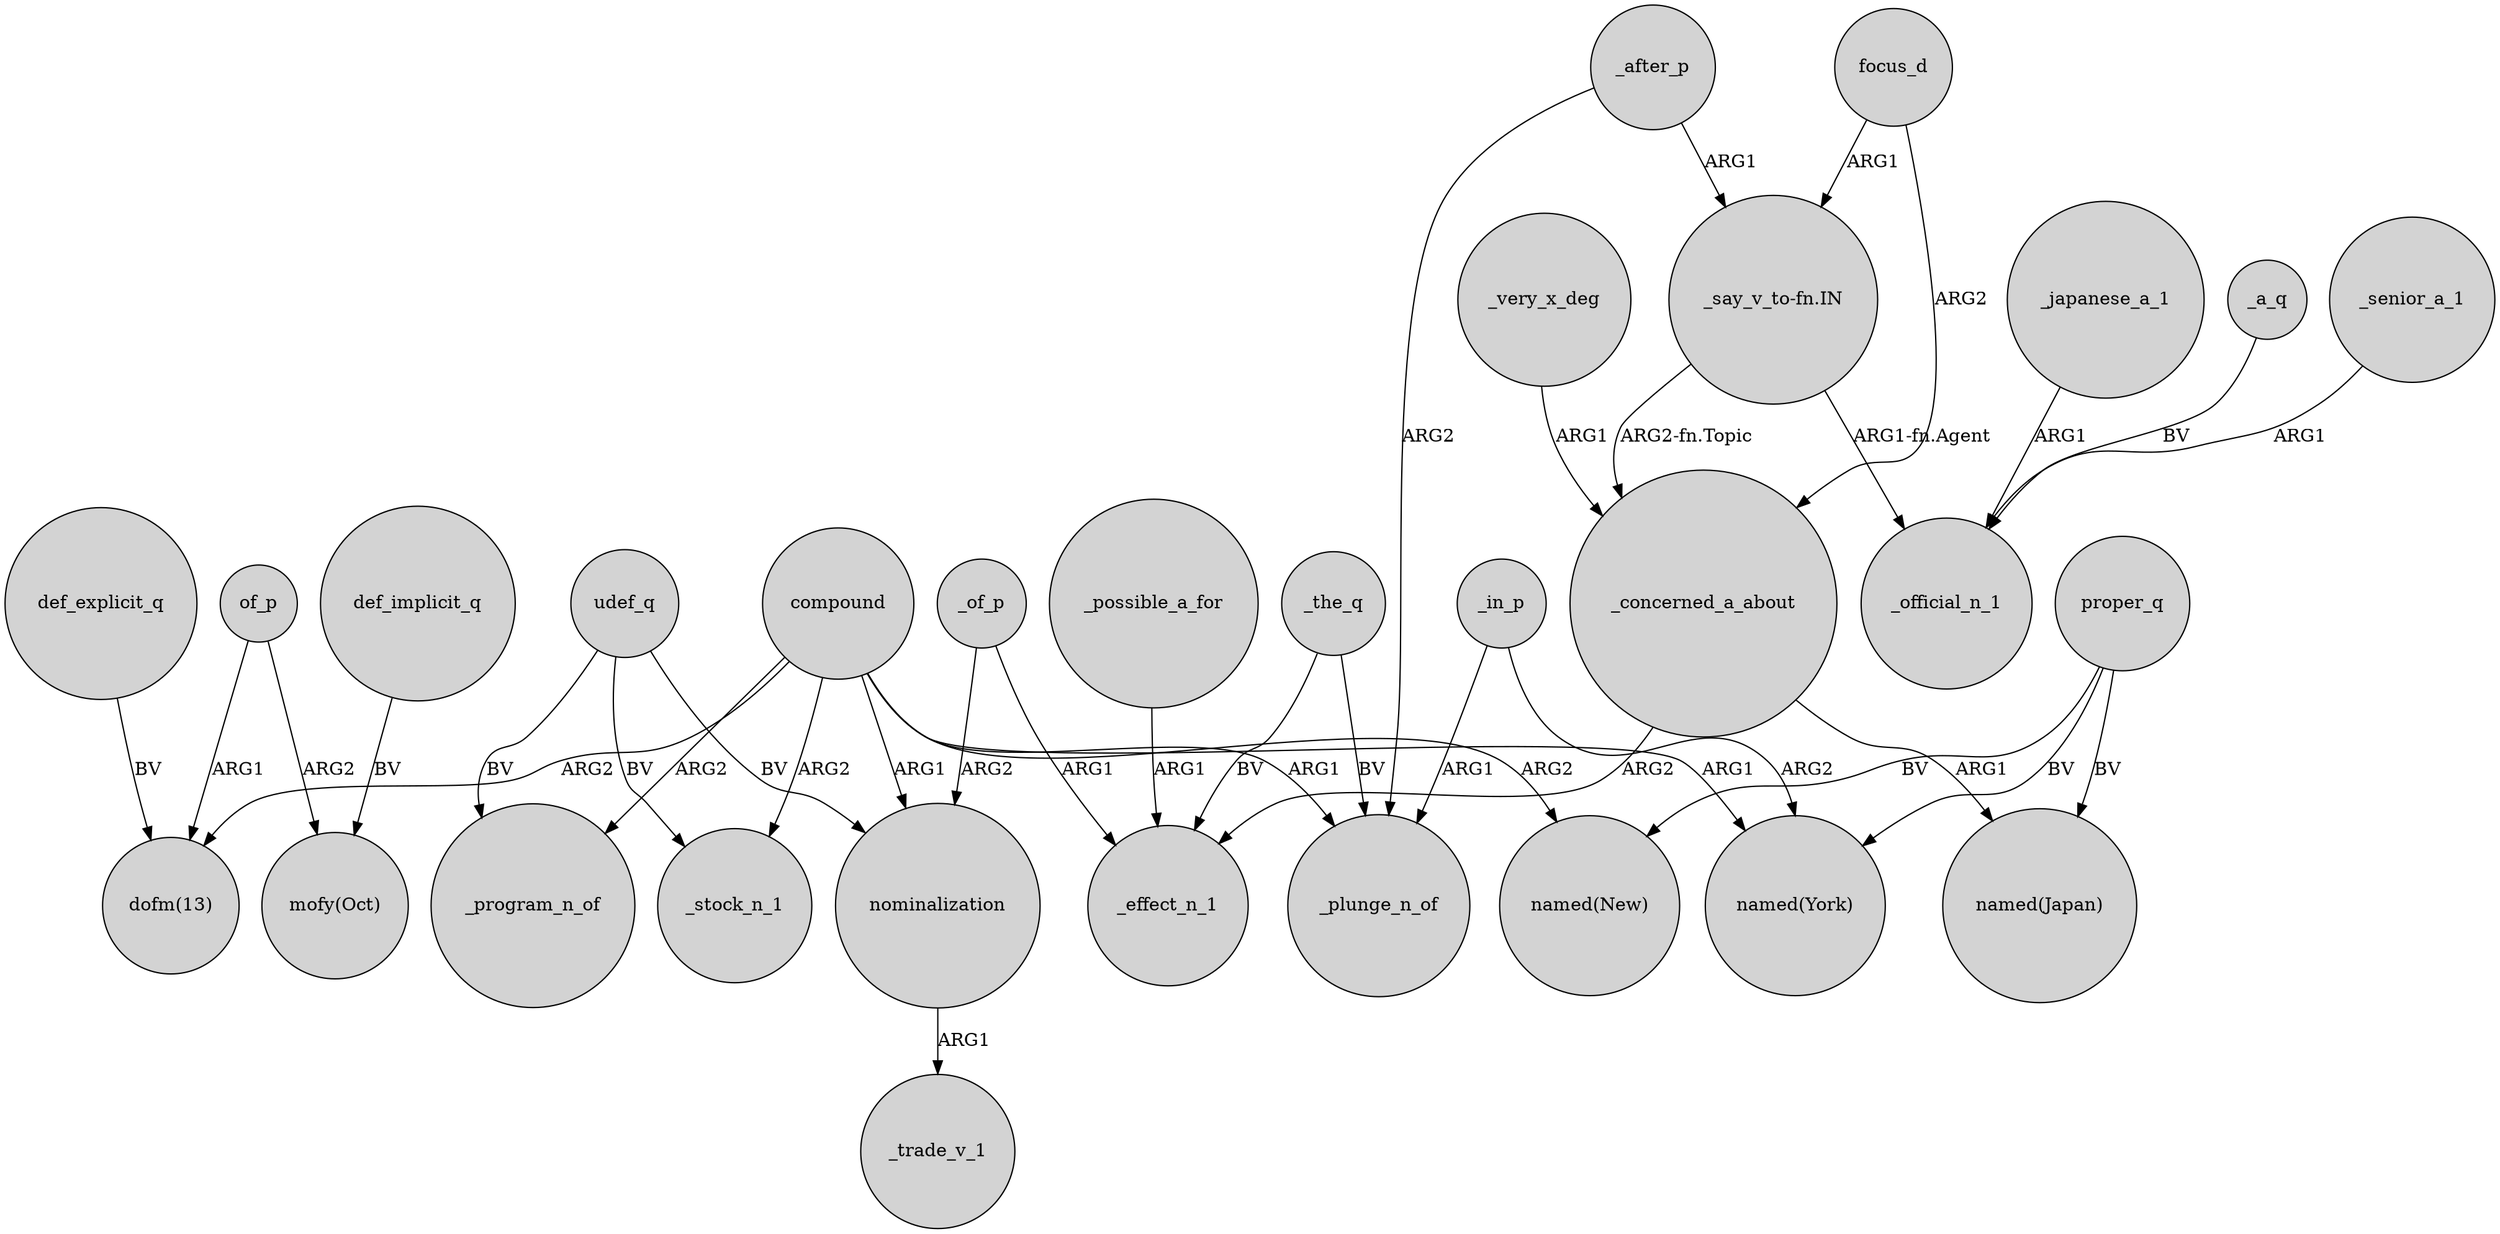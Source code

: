 digraph {
	node [shape=circle style=filled]
	of_p -> "dofm(13)" [label=ARG1]
	_of_p -> _effect_n_1 [label=ARG1]
	compound -> _program_n_of [label=ARG2]
	_possible_a_for -> _effect_n_1 [label=ARG1]
	compound -> "named(New)" [label=ARG2]
	_after_p -> "_say_v_to-fn.IN" [label=ARG1]
	focus_d -> _concerned_a_about [label=ARG2]
	def_implicit_q -> "mofy(Oct)" [label=BV]
	_in_p -> _plunge_n_of [label=ARG1]
	proper_q -> "named(New)" [label=BV]
	"_say_v_to-fn.IN" -> _official_n_1 [label="ARG1-fn.Agent"]
	udef_q -> _program_n_of [label=BV]
	of_p -> "mofy(Oct)" [label=ARG2]
	_concerned_a_about -> "named(Japan)" [label=ARG1]
	nominalization -> _trade_v_1 [label=ARG1]
	proper_q -> "named(Japan)" [label=BV]
	_japanese_a_1 -> _official_n_1 [label=ARG1]
	_the_q -> _plunge_n_of [label=BV]
	compound -> _stock_n_1 [label=ARG2]
	compound -> _plunge_n_of [label=ARG1]
	udef_q -> _stock_n_1 [label=BV]
	compound -> "named(York)" [label=ARG1]
	_a_q -> _official_n_1 [label=BV]
	_the_q -> _effect_n_1 [label=BV]
	_of_p -> nominalization [label=ARG2]
	def_explicit_q -> "dofm(13)" [label=BV]
	udef_q -> nominalization [label=BV]
	_after_p -> _plunge_n_of [label=ARG2]
	_very_x_deg -> _concerned_a_about [label=ARG1]
	_senior_a_1 -> _official_n_1 [label=ARG1]
	_in_p -> "named(York)" [label=ARG2]
	_concerned_a_about -> _effect_n_1 [label=ARG2]
	"_say_v_to-fn.IN" -> _concerned_a_about [label="ARG2-fn.Topic"]
	proper_q -> "named(York)" [label=BV]
	compound -> "dofm(13)" [label=ARG2]
	compound -> nominalization [label=ARG1]
	focus_d -> "_say_v_to-fn.IN" [label=ARG1]
}
